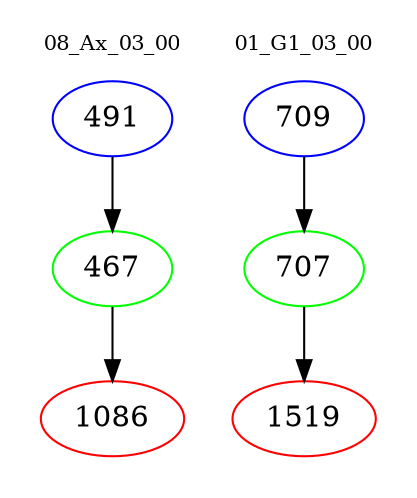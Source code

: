 digraph{
subgraph cluster_0 {
color = white
label = "08_Ax_03_00";
fontsize=10;
T0_491 [label="491", color="blue"]
T0_491 -> T0_467 [color="black"]
T0_467 [label="467", color="green"]
T0_467 -> T0_1086 [color="black"]
T0_1086 [label="1086", color="red"]
}
subgraph cluster_1 {
color = white
label = "01_G1_03_00";
fontsize=10;
T1_709 [label="709", color="blue"]
T1_709 -> T1_707 [color="black"]
T1_707 [label="707", color="green"]
T1_707 -> T1_1519 [color="black"]
T1_1519 [label="1519", color="red"]
}
}
